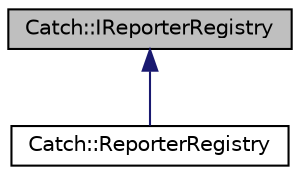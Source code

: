 digraph "Catch::IReporterRegistry"
{
  edge [fontname="Helvetica",fontsize="10",labelfontname="Helvetica",labelfontsize="10"];
  node [fontname="Helvetica",fontsize="10",shape=record];
  Node0 [label="Catch::IReporterRegistry",height=0.2,width=0.4,color="black", fillcolor="grey75", style="filled", fontcolor="black"];
  Node0 -> Node1 [dir="back",color="midnightblue",fontsize="10",style="solid",fontname="Helvetica"];
  Node1 [label="Catch::ReporterRegistry",height=0.2,width=0.4,color="black", fillcolor="white", style="filled",URL="$classCatch_1_1ReporterRegistry.html"];
}
